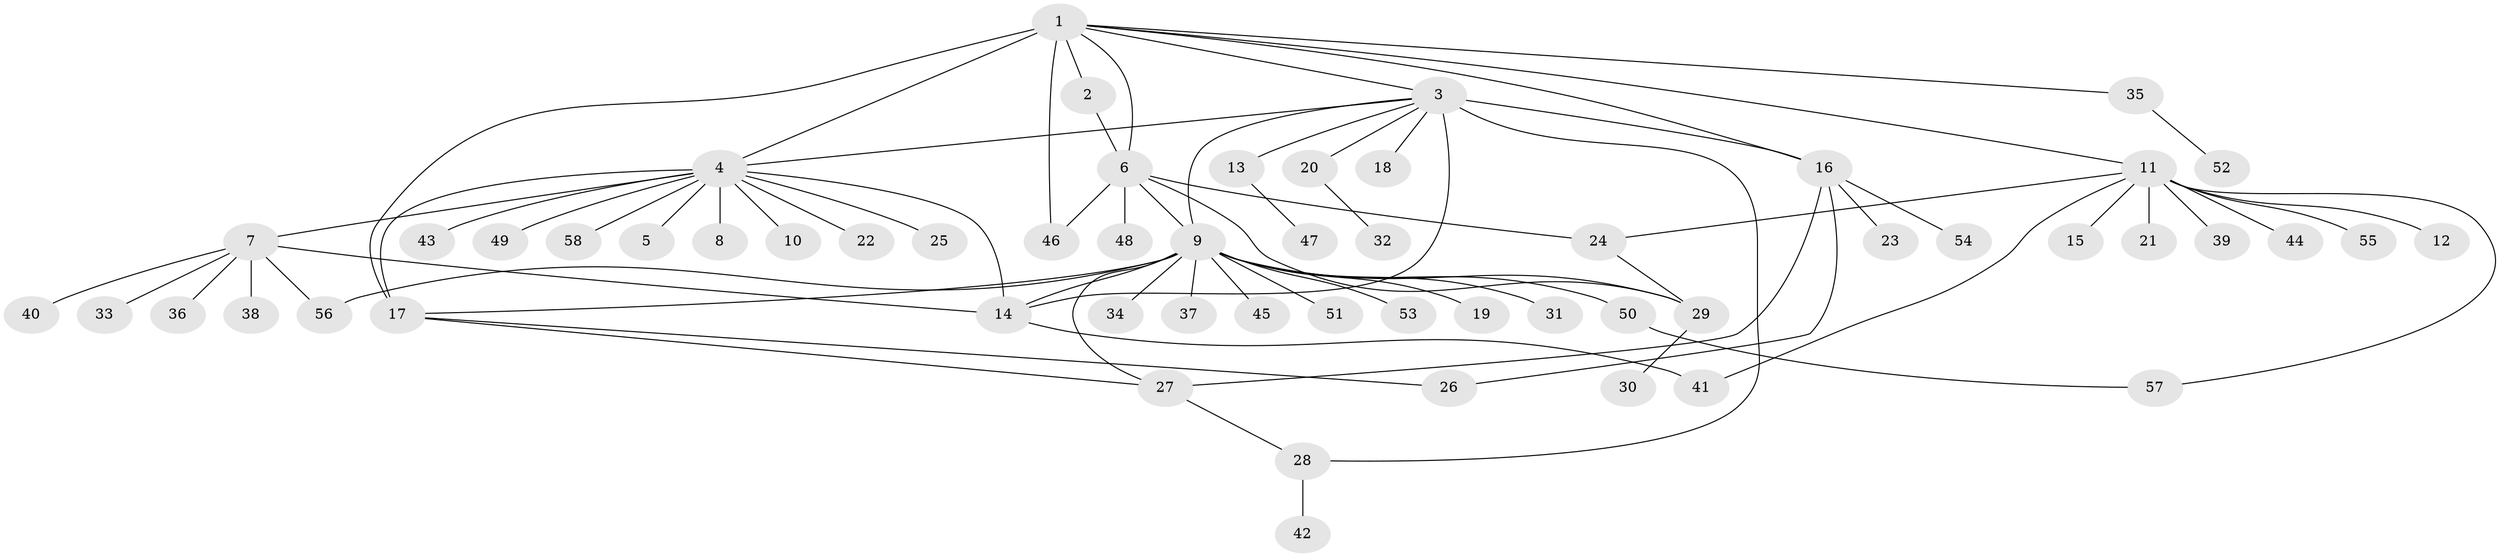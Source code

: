 // original degree distribution, {17: 0.008771929824561403, 2: 0.19298245614035087, 24: 0.008771929824561403, 15: 0.008771929824561403, 7: 0.008771929824561403, 9: 0.017543859649122806, 1: 0.5877192982456141, 16: 0.008771929824561403, 11: 0.008771929824561403, 3: 0.09649122807017543, 8: 0.008771929824561403, 4: 0.02631578947368421, 5: 0.017543859649122806}
// Generated by graph-tools (version 1.1) at 2025/35/03/09/25 02:35:16]
// undirected, 58 vertices, 77 edges
graph export_dot {
graph [start="1"]
  node [color=gray90,style=filled];
  1;
  2;
  3;
  4;
  5;
  6;
  7;
  8;
  9;
  10;
  11;
  12;
  13;
  14;
  15;
  16;
  17;
  18;
  19;
  20;
  21;
  22;
  23;
  24;
  25;
  26;
  27;
  28;
  29;
  30;
  31;
  32;
  33;
  34;
  35;
  36;
  37;
  38;
  39;
  40;
  41;
  42;
  43;
  44;
  45;
  46;
  47;
  48;
  49;
  50;
  51;
  52;
  53;
  54;
  55;
  56;
  57;
  58;
  1 -- 2 [weight=1.0];
  1 -- 3 [weight=1.0];
  1 -- 4 [weight=1.0];
  1 -- 6 [weight=2.0];
  1 -- 11 [weight=1.0];
  1 -- 16 [weight=1.0];
  1 -- 17 [weight=5.0];
  1 -- 35 [weight=1.0];
  1 -- 46 [weight=1.0];
  2 -- 6 [weight=3.0];
  3 -- 4 [weight=1.0];
  3 -- 9 [weight=1.0];
  3 -- 13 [weight=1.0];
  3 -- 14 [weight=15.0];
  3 -- 16 [weight=1.0];
  3 -- 18 [weight=1.0];
  3 -- 20 [weight=1.0];
  3 -- 28 [weight=1.0];
  4 -- 5 [weight=1.0];
  4 -- 7 [weight=1.0];
  4 -- 8 [weight=1.0];
  4 -- 10 [weight=1.0];
  4 -- 14 [weight=1.0];
  4 -- 17 [weight=1.0];
  4 -- 22 [weight=1.0];
  4 -- 25 [weight=1.0];
  4 -- 43 [weight=1.0];
  4 -- 49 [weight=1.0];
  4 -- 58 [weight=1.0];
  6 -- 9 [weight=1.0];
  6 -- 24 [weight=2.0];
  6 -- 29 [weight=1.0];
  6 -- 46 [weight=1.0];
  6 -- 48 [weight=2.0];
  7 -- 14 [weight=1.0];
  7 -- 33 [weight=1.0];
  7 -- 36 [weight=1.0];
  7 -- 38 [weight=1.0];
  7 -- 40 [weight=1.0];
  7 -- 56 [weight=1.0];
  9 -- 14 [weight=1.0];
  9 -- 17 [weight=1.0];
  9 -- 19 [weight=1.0];
  9 -- 27 [weight=1.0];
  9 -- 29 [weight=1.0];
  9 -- 31 [weight=1.0];
  9 -- 34 [weight=1.0];
  9 -- 37 [weight=1.0];
  9 -- 45 [weight=1.0];
  9 -- 50 [weight=1.0];
  9 -- 51 [weight=1.0];
  9 -- 53 [weight=1.0];
  9 -- 56 [weight=1.0];
  11 -- 12 [weight=1.0];
  11 -- 15 [weight=1.0];
  11 -- 21 [weight=1.0];
  11 -- 24 [weight=1.0];
  11 -- 39 [weight=1.0];
  11 -- 41 [weight=1.0];
  11 -- 44 [weight=1.0];
  11 -- 55 [weight=1.0];
  11 -- 57 [weight=1.0];
  13 -- 47 [weight=1.0];
  14 -- 41 [weight=1.0];
  16 -- 23 [weight=1.0];
  16 -- 26 [weight=1.0];
  16 -- 27 [weight=1.0];
  16 -- 54 [weight=1.0];
  17 -- 26 [weight=1.0];
  17 -- 27 [weight=1.0];
  20 -- 32 [weight=1.0];
  24 -- 29 [weight=1.0];
  27 -- 28 [weight=1.0];
  28 -- 42 [weight=1.0];
  29 -- 30 [weight=1.0];
  35 -- 52 [weight=1.0];
  50 -- 57 [weight=1.0];
}
